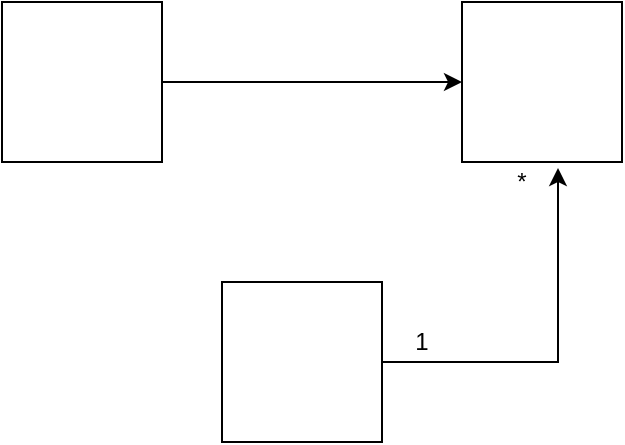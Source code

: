 <mxfile version="14.9.3" type="github"><diagram id="B5xN-uPpYb9hmgJqXbQM" name="Page-1"><mxGraphModel dx="1422" dy="839" grid="1" gridSize="10" guides="1" tooltips="1" connect="1" arrows="1" fold="1" page="1" pageScale="1" pageWidth="827" pageHeight="1169" math="0" shadow="0"><root><mxCell id="0"/><mxCell id="1" parent="0"/><mxCell id="eRFMaDIQwV8P5ajlyh9e-3" style="edgeStyle=orthogonalEdgeStyle;rounded=0;orthogonalLoop=1;jettySize=auto;html=1;entryX=0;entryY=0.5;entryDx=0;entryDy=0;" edge="1" parent="1" source="eRFMaDIQwV8P5ajlyh9e-1" target="eRFMaDIQwV8P5ajlyh9e-2"><mxGeometry relative="1" as="geometry"/></mxCell><mxCell id="eRFMaDIQwV8P5ajlyh9e-1" value="" style="whiteSpace=wrap;html=1;aspect=fixed;" vertex="1" parent="1"><mxGeometry x="210" y="160" width="80" height="80" as="geometry"/></mxCell><mxCell id="eRFMaDIQwV8P5ajlyh9e-2" value="" style="whiteSpace=wrap;html=1;aspect=fixed;" vertex="1" parent="1"><mxGeometry x="440" y="160" width="80" height="80" as="geometry"/></mxCell><mxCell id="eRFMaDIQwV8P5ajlyh9e-5" style="edgeStyle=orthogonalEdgeStyle;rounded=0;orthogonalLoop=1;jettySize=auto;html=1;entryX=0.6;entryY=1.038;entryDx=0;entryDy=0;entryPerimeter=0;" edge="1" parent="1" source="eRFMaDIQwV8P5ajlyh9e-4" target="eRFMaDIQwV8P5ajlyh9e-2"><mxGeometry relative="1" as="geometry"/></mxCell><mxCell id="eRFMaDIQwV8P5ajlyh9e-4" value="" style="whiteSpace=wrap;html=1;aspect=fixed;" vertex="1" parent="1"><mxGeometry x="320" y="300" width="80" height="80" as="geometry"/></mxCell><mxCell id="eRFMaDIQwV8P5ajlyh9e-6" value="1" style="text;html=1;strokeColor=none;fillColor=none;align=center;verticalAlign=middle;whiteSpace=wrap;rounded=0;" vertex="1" parent="1"><mxGeometry x="400" y="320" width="40" height="20" as="geometry"/></mxCell><mxCell id="eRFMaDIQwV8P5ajlyh9e-7" value="*" style="text;html=1;strokeColor=none;fillColor=none;align=center;verticalAlign=middle;whiteSpace=wrap;rounded=0;" vertex="1" parent="1"><mxGeometry x="450" y="240" width="40" height="20" as="geometry"/></mxCell></root></mxGraphModel></diagram></mxfile>